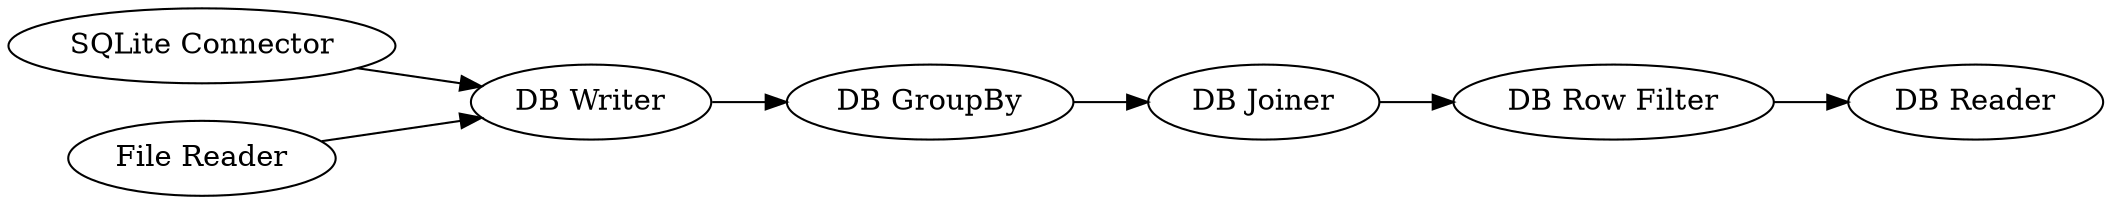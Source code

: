 digraph {
	40 [label="SQLite Connector"]
	42 [label="DB GroupBy"]
	43 [label="DB Joiner"]
	44 [label="DB Row Filter"]
	45 [label="DB Reader"]
	47 [label="DB Writer"]
	48 [label="File Reader"]
	40 -> 47
	42 -> 43
	43 -> 44
	44 -> 45
	47 -> 42
	48 -> 47
	rankdir=LR
}
